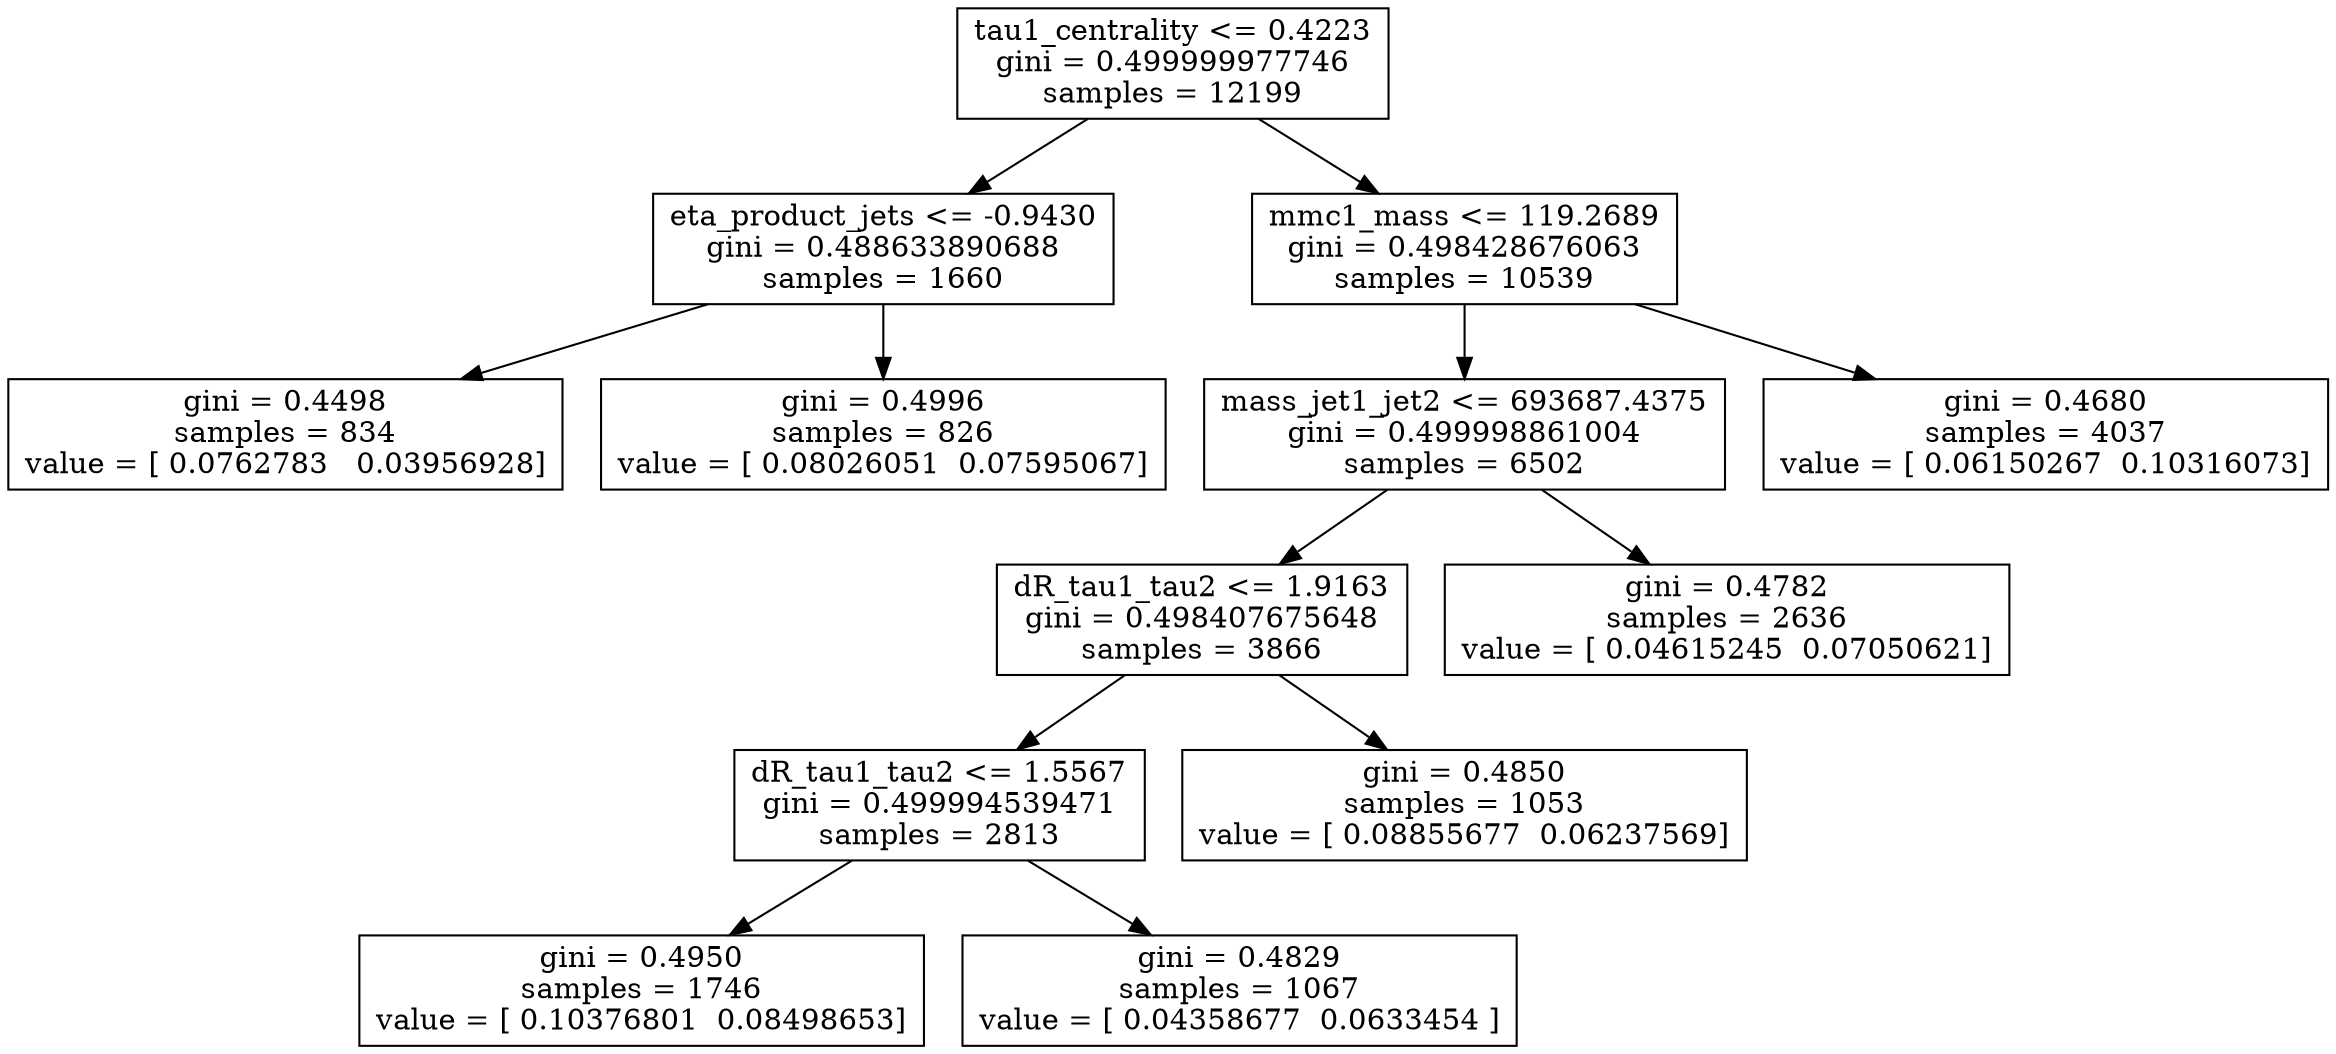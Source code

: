 digraph Tree {
0 [label="tau1_centrality <= 0.4223\ngini = 0.499999977746\nsamples = 12199", shape="box"] ;
1 [label="eta_product_jets <= -0.9430\ngini = 0.488633890688\nsamples = 1660", shape="box"] ;
0 -> 1 ;
2 [label="gini = 0.4498\nsamples = 834\nvalue = [ 0.0762783   0.03956928]", shape="box"] ;
1 -> 2 ;
3 [label="gini = 0.4996\nsamples = 826\nvalue = [ 0.08026051  0.07595067]", shape="box"] ;
1 -> 3 ;
4 [label="mmc1_mass <= 119.2689\ngini = 0.498428676063\nsamples = 10539", shape="box"] ;
0 -> 4 ;
5 [label="mass_jet1_jet2 <= 693687.4375\ngini = 0.499998861004\nsamples = 6502", shape="box"] ;
4 -> 5 ;
6 [label="dR_tau1_tau2 <= 1.9163\ngini = 0.498407675648\nsamples = 3866", shape="box"] ;
5 -> 6 ;
7 [label="dR_tau1_tau2 <= 1.5567\ngini = 0.499994539471\nsamples = 2813", shape="box"] ;
6 -> 7 ;
8 [label="gini = 0.4950\nsamples = 1746\nvalue = [ 0.10376801  0.08498653]", shape="box"] ;
7 -> 8 ;
9 [label="gini = 0.4829\nsamples = 1067\nvalue = [ 0.04358677  0.0633454 ]", shape="box"] ;
7 -> 9 ;
10 [label="gini = 0.4850\nsamples = 1053\nvalue = [ 0.08855677  0.06237569]", shape="box"] ;
6 -> 10 ;
11 [label="gini = 0.4782\nsamples = 2636\nvalue = [ 0.04615245  0.07050621]", shape="box"] ;
5 -> 11 ;
12 [label="gini = 0.4680\nsamples = 4037\nvalue = [ 0.06150267  0.10316073]", shape="box"] ;
4 -> 12 ;
}